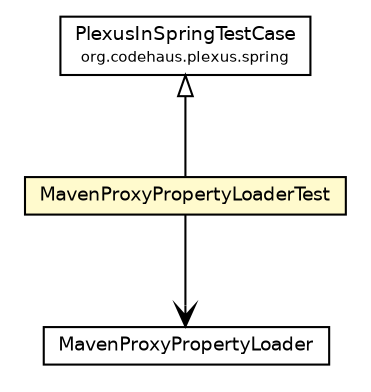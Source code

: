 #!/usr/local/bin/dot
#
# Class diagram 
# Generated by UmlGraph version 4.6 (http://www.spinellis.gr/sw/umlgraph)
#

digraph G {
	edge [fontname="Helvetica",fontsize=10,labelfontname="Helvetica",labelfontsize=10];
	node [fontname="Helvetica",fontsize=10,shape=plaintext];
	// org.apache.maven.archiva.configuration.MavenProxyPropertyLoaderTest
	c13973 [label=<<table border="0" cellborder="1" cellspacing="0" cellpadding="2" port="p" bgcolor="lemonChiffon" href="./MavenProxyPropertyLoaderTest.html">
		<tr><td><table border="0" cellspacing="0" cellpadding="1">
			<tr><td> MavenProxyPropertyLoaderTest </td></tr>
		</table></td></tr>
		</table>>, fontname="Helvetica", fontcolor="black", fontsize=9.0];
	//org.apache.maven.archiva.configuration.MavenProxyPropertyLoaderTest extends org.codehaus.plexus.spring.PlexusInSpringTestCase
	c14167:p -> c13973:p [dir=back,arrowtail=empty];
	// org.apache.maven.archiva.configuration.MavenProxyPropertyLoaderTest NAVASSOC org.apache.maven.archiva.configuration.MavenProxyPropertyLoader
	c13973:p -> c14168:p [taillabel="", label="", headlabel="", fontname="Helvetica", fontcolor="black", fontsize=10.0, color="black", arrowhead=open];
	// org.apache.maven.archiva.configuration.MavenProxyPropertyLoader
	c14168 [label=<<table border="0" cellborder="1" cellspacing="0" cellpadding="2" port="p" href="http://java.sun.com/j2se/1.4.2/docs/api/org/apache/maven/archiva/configuration/MavenProxyPropertyLoader.html">
		<tr><td><table border="0" cellspacing="0" cellpadding="1">
			<tr><td> MavenProxyPropertyLoader </td></tr>
		</table></td></tr>
		</table>>, fontname="Helvetica", fontcolor="black", fontsize=9.0];
	// org.codehaus.plexus.spring.PlexusInSpringTestCase
	c14167 [label=<<table border="0" cellborder="1" cellspacing="0" cellpadding="2" port="p" href="http://java.sun.com/j2se/1.4.2/docs/api/org/codehaus/plexus/spring/PlexusInSpringTestCase.html">
		<tr><td><table border="0" cellspacing="0" cellpadding="1">
			<tr><td> PlexusInSpringTestCase </td></tr>
			<tr><td><font point-size="7.0"> org.codehaus.plexus.spring </font></td></tr>
		</table></td></tr>
		</table>>, fontname="Helvetica", fontcolor="black", fontsize=9.0];
}

